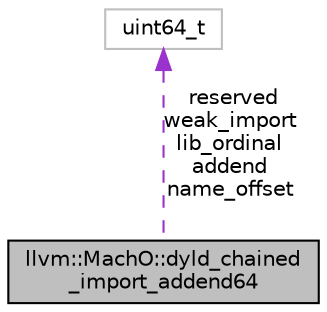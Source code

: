 digraph "llvm::MachO::dyld_chained_import_addend64"
{
 // LATEX_PDF_SIZE
  bgcolor="transparent";
  edge [fontname="Helvetica",fontsize="10",labelfontname="Helvetica",labelfontsize="10"];
  node [fontname="Helvetica",fontsize="10",shape=record];
  Node1 [label="llvm::MachO::dyld_chained\l_import_addend64",height=0.2,width=0.4,color="black", fillcolor="grey75", style="filled", fontcolor="black",tooltip=" "];
  Node2 -> Node1 [dir="back",color="darkorchid3",fontsize="10",style="dashed",label=" reserved\nweak_import\nlib_ordinal\naddend\nname_offset" ,fontname="Helvetica"];
  Node2 [label="uint64_t",height=0.2,width=0.4,color="grey75",tooltip=" "];
}
